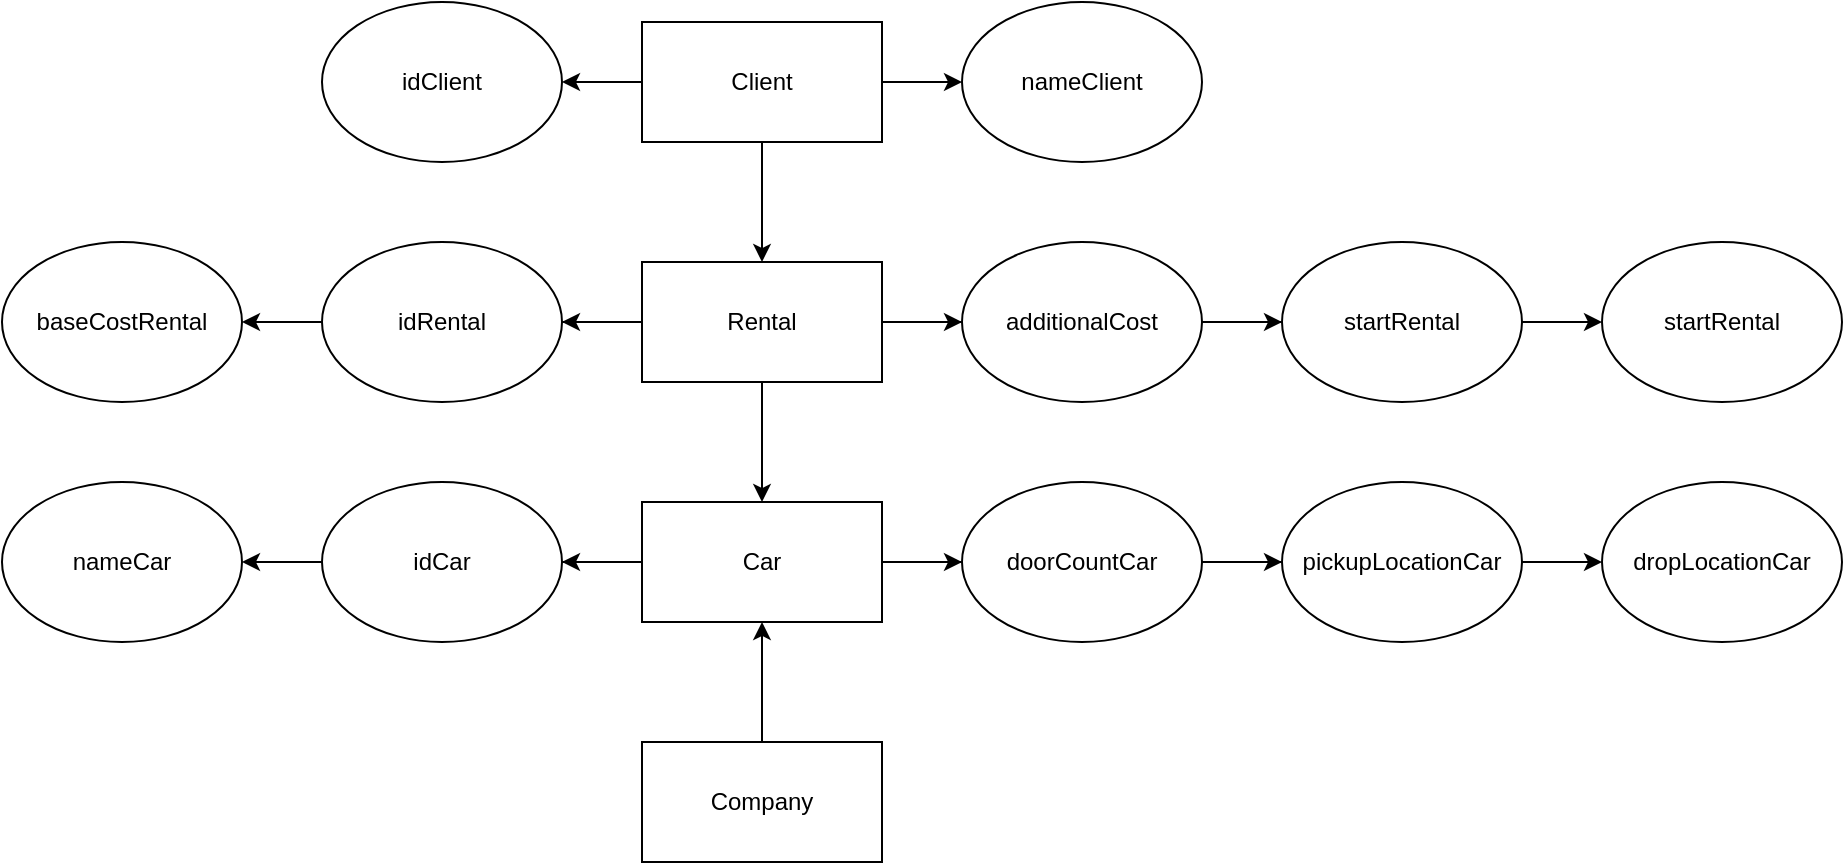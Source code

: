 <mxfile version="12.4.3" type="device" pages="1"><diagram id="pzD_LQcL08ZjQeCaWSwF" name="Page-1"><mxGraphModel dx="868" dy="482" grid="1" gridSize="10" guides="1" tooltips="1" connect="1" arrows="1" fold="1" page="1" pageScale="1" pageWidth="1169" pageHeight="827" math="0" shadow="0"><root><mxCell id="0"/><mxCell id="1" parent="0"/><mxCell id="JTYko2WW6hBtyf6aWEVm-5" style="edgeStyle=orthogonalEdgeStyle;rounded=0;orthogonalLoop=1;jettySize=auto;html=1;entryX=0.5;entryY=0;entryDx=0;entryDy=0;" edge="1" parent="1" source="JTYko2WW6hBtyf6aWEVm-1" target="JTYko2WW6hBtyf6aWEVm-2"><mxGeometry relative="1" as="geometry"/></mxCell><mxCell id="JTYko2WW6hBtyf6aWEVm-9" style="edgeStyle=orthogonalEdgeStyle;rounded=0;orthogonalLoop=1;jettySize=auto;html=1;entryX=1;entryY=0.5;entryDx=0;entryDy=0;" edge="1" parent="1" source="JTYko2WW6hBtyf6aWEVm-1" target="JTYko2WW6hBtyf6aWEVm-8"><mxGeometry relative="1" as="geometry"/></mxCell><mxCell id="JTYko2WW6hBtyf6aWEVm-11" style="edgeStyle=orthogonalEdgeStyle;rounded=0;orthogonalLoop=1;jettySize=auto;html=1;entryX=0;entryY=0.5;entryDx=0;entryDy=0;" edge="1" parent="1" source="JTYko2WW6hBtyf6aWEVm-1" target="JTYko2WW6hBtyf6aWEVm-10"><mxGeometry relative="1" as="geometry"/></mxCell><mxCell id="JTYko2WW6hBtyf6aWEVm-1" value="Client" style="rounded=0;whiteSpace=wrap;html=1;" vertex="1" parent="1"><mxGeometry x="360" y="100" width="120" height="60" as="geometry"/></mxCell><mxCell id="JTYko2WW6hBtyf6aWEVm-6" style="edgeStyle=orthogonalEdgeStyle;rounded=0;orthogonalLoop=1;jettySize=auto;html=1;entryX=0.5;entryY=0;entryDx=0;entryDy=0;" edge="1" parent="1" source="JTYko2WW6hBtyf6aWEVm-2" target="JTYko2WW6hBtyf6aWEVm-3"><mxGeometry relative="1" as="geometry"/></mxCell><mxCell id="JTYko2WW6hBtyf6aWEVm-16" style="edgeStyle=orthogonalEdgeStyle;rounded=0;orthogonalLoop=1;jettySize=auto;html=1;entryX=1;entryY=0.5;entryDx=0;entryDy=0;" edge="1" parent="1" source="JTYko2WW6hBtyf6aWEVm-2" target="JTYko2WW6hBtyf6aWEVm-12"><mxGeometry relative="1" as="geometry"/></mxCell><mxCell id="JTYko2WW6hBtyf6aWEVm-20" style="edgeStyle=orthogonalEdgeStyle;rounded=0;orthogonalLoop=1;jettySize=auto;html=1;entryX=1;entryY=0.5;entryDx=0;entryDy=0;" edge="1" parent="1" source="JTYko2WW6hBtyf6aWEVm-2" target="JTYko2WW6hBtyf6aWEVm-13"><mxGeometry relative="1" as="geometry"/></mxCell><mxCell id="JTYko2WW6hBtyf6aWEVm-21" style="edgeStyle=orthogonalEdgeStyle;rounded=0;orthogonalLoop=1;jettySize=auto;html=1;entryX=0;entryY=0.5;entryDx=0;entryDy=0;" edge="1" parent="1" source="JTYko2WW6hBtyf6aWEVm-2" target="JTYko2WW6hBtyf6aWEVm-14"><mxGeometry relative="1" as="geometry"/></mxCell><mxCell id="JTYko2WW6hBtyf6aWEVm-23" style="edgeStyle=orthogonalEdgeStyle;rounded=0;orthogonalLoop=1;jettySize=auto;html=1;exitX=1;exitY=0.5;exitDx=0;exitDy=0;entryX=0;entryY=0.5;entryDx=0;entryDy=0;" edge="1" parent="1" source="JTYko2WW6hBtyf6aWEVm-2" target="JTYko2WW6hBtyf6aWEVm-15"><mxGeometry relative="1" as="geometry"/></mxCell><mxCell id="JTYko2WW6hBtyf6aWEVm-24" style="edgeStyle=orthogonalEdgeStyle;rounded=0;orthogonalLoop=1;jettySize=auto;html=1;exitX=1;exitY=0.5;exitDx=0;exitDy=0;entryX=0;entryY=0.5;entryDx=0;entryDy=0;" edge="1" parent="1" source="JTYko2WW6hBtyf6aWEVm-2" target="JTYko2WW6hBtyf6aWEVm-22"><mxGeometry relative="1" as="geometry"/></mxCell><mxCell id="JTYko2WW6hBtyf6aWEVm-2" value="Rental" style="rounded=0;whiteSpace=wrap;html=1;" vertex="1" parent="1"><mxGeometry x="360" y="220" width="120" height="60" as="geometry"/></mxCell><mxCell id="JTYko2WW6hBtyf6aWEVm-30" style="edgeStyle=orthogonalEdgeStyle;rounded=0;orthogonalLoop=1;jettySize=auto;html=1;entryX=0;entryY=0.5;entryDx=0;entryDy=0;" edge="1" parent="1" source="JTYko2WW6hBtyf6aWEVm-3" target="JTYko2WW6hBtyf6aWEVm-27"><mxGeometry relative="1" as="geometry"/></mxCell><mxCell id="JTYko2WW6hBtyf6aWEVm-31" style="edgeStyle=orthogonalEdgeStyle;rounded=0;orthogonalLoop=1;jettySize=auto;html=1;entryX=0;entryY=0.5;entryDx=0;entryDy=0;" edge="1" parent="1" source="JTYko2WW6hBtyf6aWEVm-3" target="JTYko2WW6hBtyf6aWEVm-28"><mxGeometry relative="1" as="geometry"/></mxCell><mxCell id="JTYko2WW6hBtyf6aWEVm-32" style="edgeStyle=orthogonalEdgeStyle;rounded=0;orthogonalLoop=1;jettySize=auto;html=1;entryX=0;entryY=0.5;entryDx=0;entryDy=0;" edge="1" parent="1" source="JTYko2WW6hBtyf6aWEVm-3" target="JTYko2WW6hBtyf6aWEVm-29"><mxGeometry relative="1" as="geometry"/></mxCell><mxCell id="JTYko2WW6hBtyf6aWEVm-33" style="edgeStyle=orthogonalEdgeStyle;rounded=0;orthogonalLoop=1;jettySize=auto;html=1;entryX=1;entryY=0.5;entryDx=0;entryDy=0;" edge="1" parent="1" source="JTYko2WW6hBtyf6aWEVm-3" target="JTYko2WW6hBtyf6aWEVm-25"><mxGeometry relative="1" as="geometry"/></mxCell><mxCell id="JTYko2WW6hBtyf6aWEVm-34" style="edgeStyle=orthogonalEdgeStyle;rounded=0;orthogonalLoop=1;jettySize=auto;html=1;entryX=1;entryY=0.5;entryDx=0;entryDy=0;" edge="1" parent="1" source="JTYko2WW6hBtyf6aWEVm-3" target="JTYko2WW6hBtyf6aWEVm-26"><mxGeometry relative="1" as="geometry"/></mxCell><mxCell id="JTYko2WW6hBtyf6aWEVm-3" value="Car" style="rounded=0;whiteSpace=wrap;html=1;" vertex="1" parent="1"><mxGeometry x="360" y="340" width="120" height="60" as="geometry"/></mxCell><mxCell id="JTYko2WW6hBtyf6aWEVm-7" style="edgeStyle=orthogonalEdgeStyle;rounded=0;orthogonalLoop=1;jettySize=auto;html=1;entryX=0.5;entryY=1;entryDx=0;entryDy=0;" edge="1" parent="1" source="JTYko2WW6hBtyf6aWEVm-4" target="JTYko2WW6hBtyf6aWEVm-3"><mxGeometry relative="1" as="geometry"/></mxCell><mxCell id="JTYko2WW6hBtyf6aWEVm-4" value="Company" style="rounded=0;whiteSpace=wrap;html=1;" vertex="1" parent="1"><mxGeometry x="360" y="460" width="120" height="60" as="geometry"/></mxCell><mxCell id="JTYko2WW6hBtyf6aWEVm-8" value="idClient" style="ellipse;whiteSpace=wrap;html=1;" vertex="1" parent="1"><mxGeometry x="200" y="90" width="120" height="80" as="geometry"/></mxCell><mxCell id="JTYko2WW6hBtyf6aWEVm-10" value="nameClient" style="ellipse;whiteSpace=wrap;html=1;" vertex="1" parent="1"><mxGeometry x="520" y="90" width="120" height="80" as="geometry"/></mxCell><mxCell id="JTYko2WW6hBtyf6aWEVm-12" value="idRental" style="ellipse;whiteSpace=wrap;html=1;" vertex="1" parent="1"><mxGeometry x="200" y="210" width="120" height="80" as="geometry"/></mxCell><mxCell id="JTYko2WW6hBtyf6aWEVm-13" value="baseCostRental" style="ellipse;whiteSpace=wrap;html=1;" vertex="1" parent="1"><mxGeometry x="40" y="210" width="120" height="80" as="geometry"/></mxCell><mxCell id="JTYko2WW6hBtyf6aWEVm-14" value="additionalCost" style="ellipse;whiteSpace=wrap;html=1;" vertex="1" parent="1"><mxGeometry x="520" y="210" width="120" height="80" as="geometry"/></mxCell><mxCell id="JTYko2WW6hBtyf6aWEVm-15" value="startRental" style="ellipse;whiteSpace=wrap;html=1;" vertex="1" parent="1"><mxGeometry x="680" y="210" width="120" height="80" as="geometry"/></mxCell><mxCell id="JTYko2WW6hBtyf6aWEVm-22" value="startRental" style="ellipse;whiteSpace=wrap;html=1;" vertex="1" parent="1"><mxGeometry x="840" y="210" width="120" height="80" as="geometry"/></mxCell><mxCell id="JTYko2WW6hBtyf6aWEVm-25" value="idCar" style="ellipse;whiteSpace=wrap;html=1;" vertex="1" parent="1"><mxGeometry x="200" y="330" width="120" height="80" as="geometry"/></mxCell><mxCell id="JTYko2WW6hBtyf6aWEVm-26" value="nameCar" style="ellipse;whiteSpace=wrap;html=1;" vertex="1" parent="1"><mxGeometry x="40" y="330" width="120" height="80" as="geometry"/></mxCell><mxCell id="JTYko2WW6hBtyf6aWEVm-27" value="doorCountCar" style="ellipse;whiteSpace=wrap;html=1;" vertex="1" parent="1"><mxGeometry x="520" y="330" width="120" height="80" as="geometry"/></mxCell><mxCell id="JTYko2WW6hBtyf6aWEVm-28" value="pickupLocationCar" style="ellipse;whiteSpace=wrap;html=1;" vertex="1" parent="1"><mxGeometry x="680" y="330" width="120" height="80" as="geometry"/></mxCell><mxCell id="JTYko2WW6hBtyf6aWEVm-29" value="dropLocationCar" style="ellipse;whiteSpace=wrap;html=1;" vertex="1" parent="1"><mxGeometry x="840" y="330" width="120" height="80" as="geometry"/></mxCell></root></mxGraphModel></diagram></mxfile>